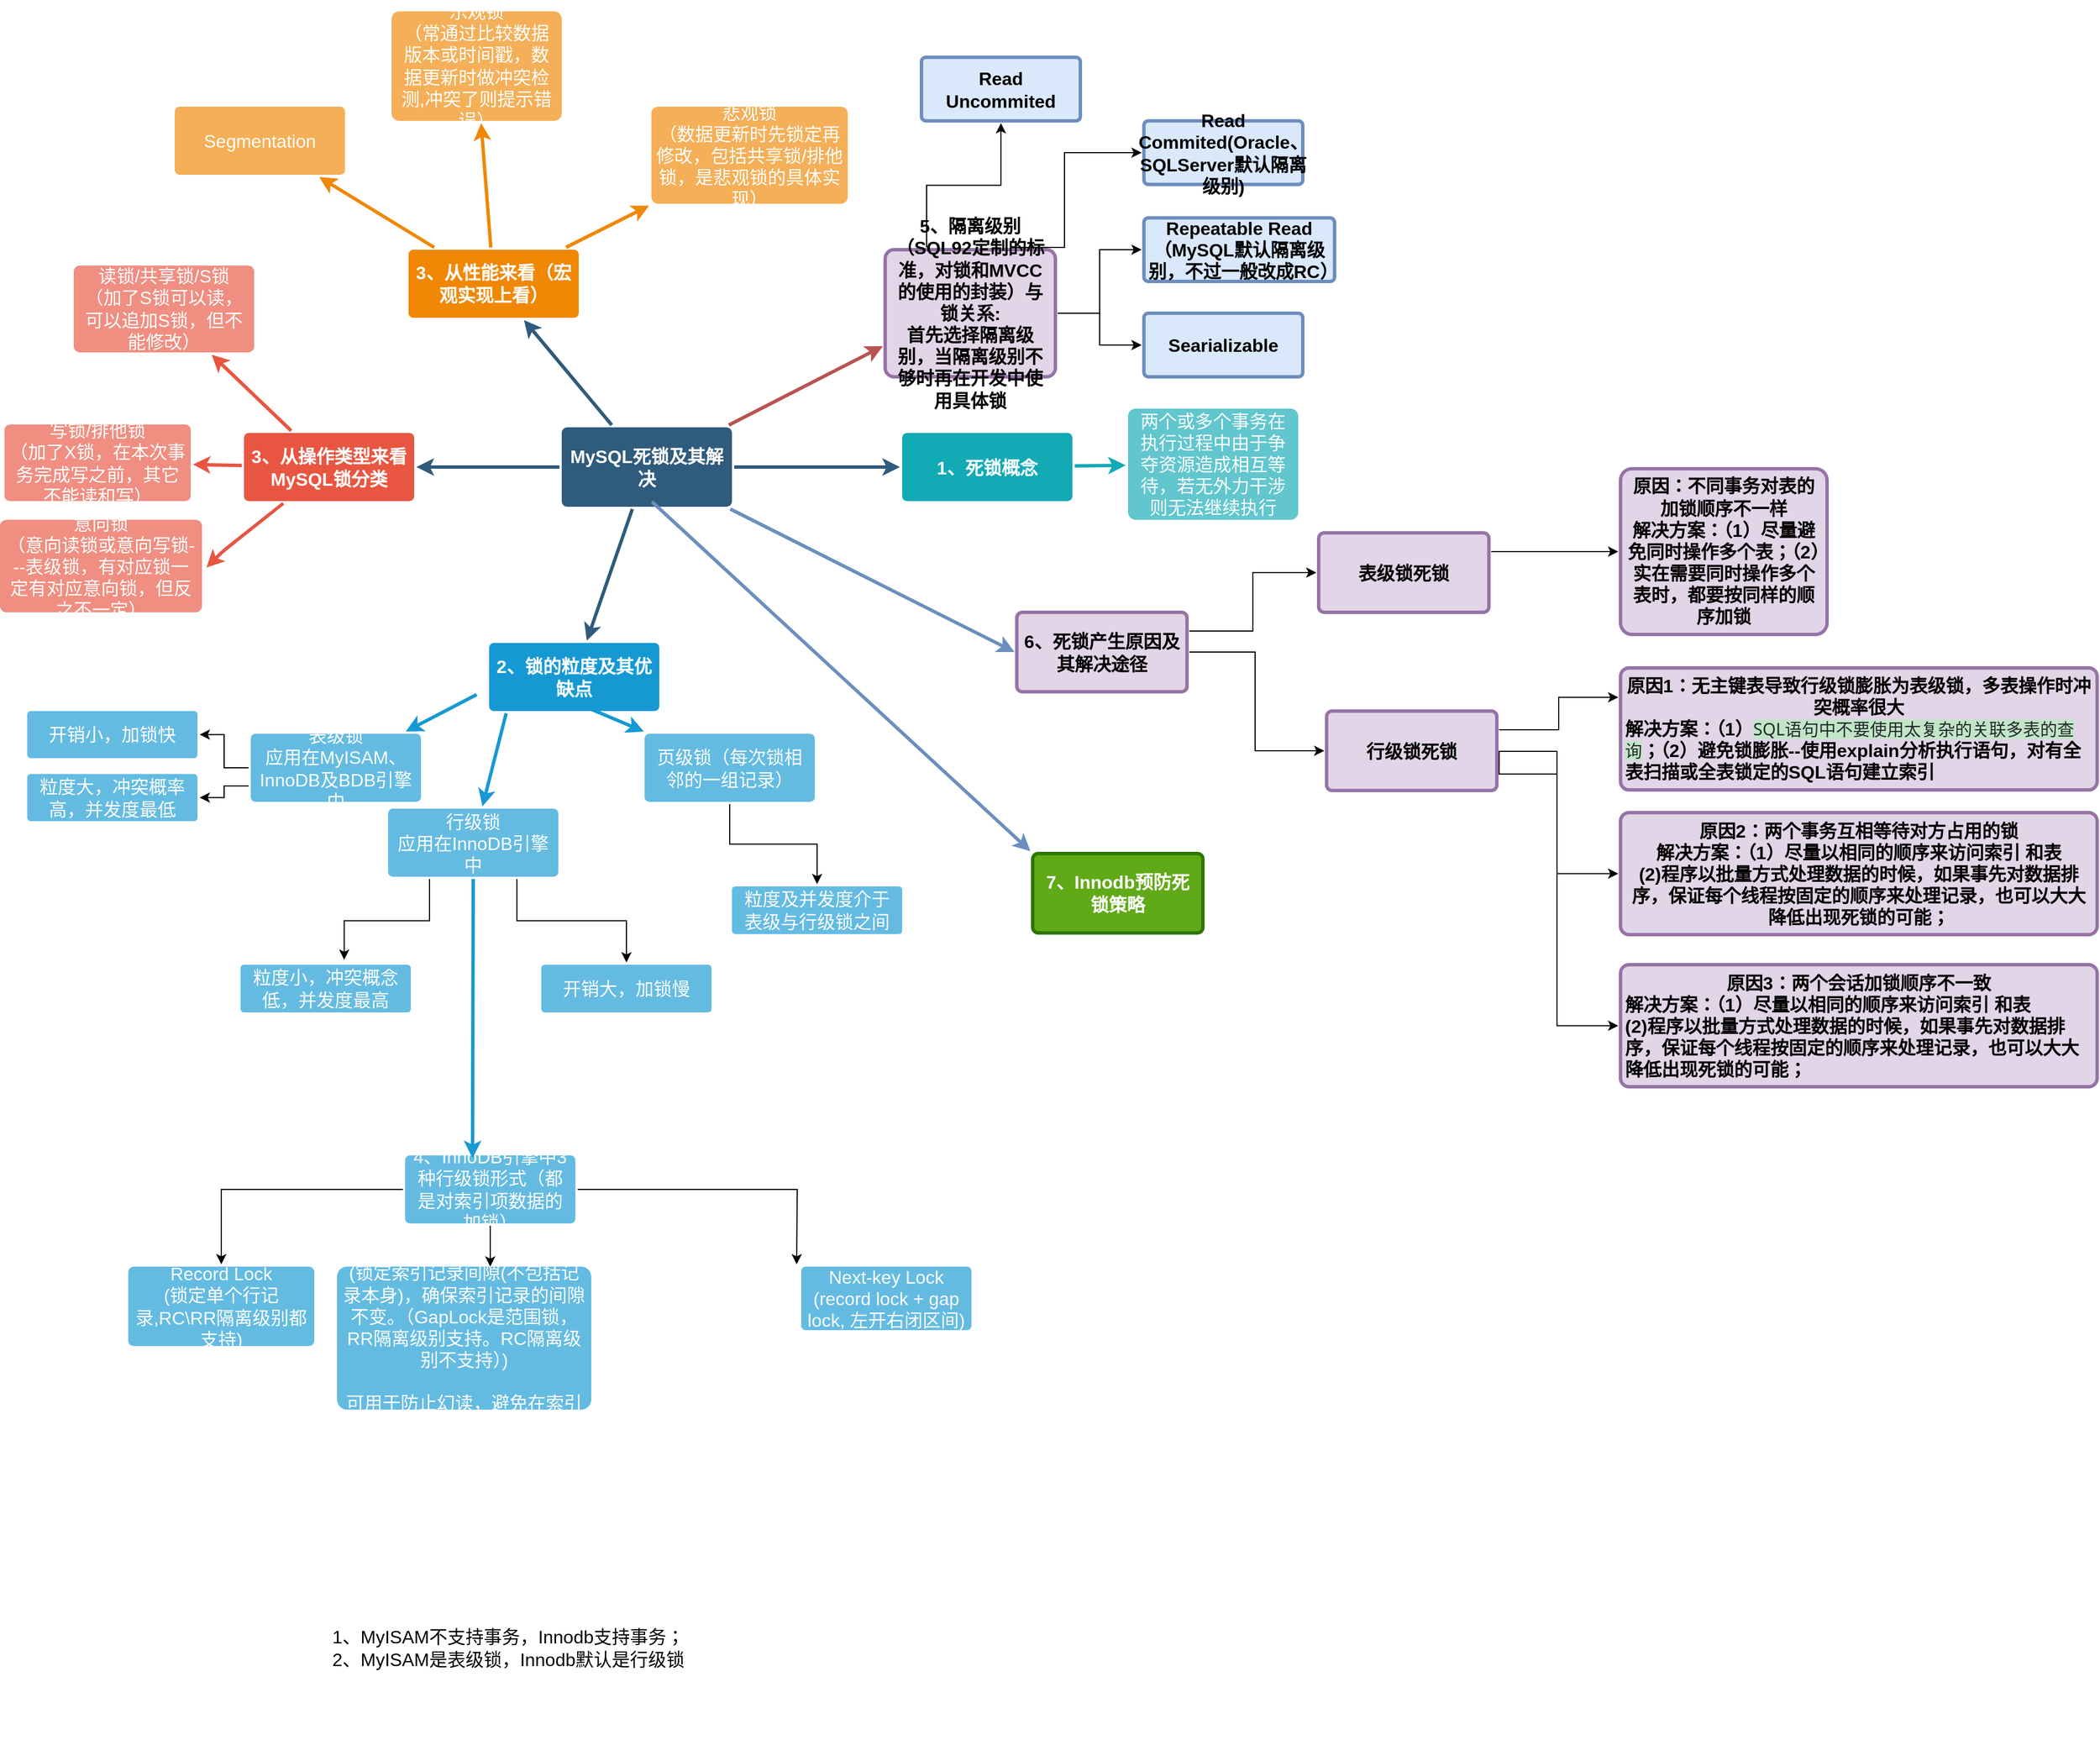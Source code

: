 <mxfile version="24.4.13" type="github">
  <diagram id="6a731a19-8d31-9384-78a2-239565b7b9f0" name="Page-1">
    <mxGraphModel dx="1510" dy="1022" grid="1" gridSize="14" guides="1" tooltips="1" connect="1" arrows="1" fold="1" page="1" pageScale="1" pageWidth="1169" pageHeight="827" background="none" math="0" shadow="0">
      <root>
        <mxCell id="0" />
        <mxCell id="1" parent="0" />
        <mxCell id="1745" value="" style="edgeStyle=none;rounded=0;jumpStyle=none;html=1;shadow=0;labelBackgroundColor=none;startArrow=none;startFill=0;endArrow=classic;endFill=1;jettySize=auto;orthogonalLoop=1;strokeColor=#2F5B7C;strokeWidth=3;fontFamily=Helvetica;fontSize=16;fontColor=#23445D;spacing=5;" parent="1" source="1749" target="1764" edge="1">
          <mxGeometry relative="1" as="geometry" />
        </mxCell>
        <mxCell id="1746" value="" style="edgeStyle=none;rounded=0;jumpStyle=none;html=1;shadow=0;labelBackgroundColor=none;startArrow=none;startFill=0;endArrow=classic;endFill=1;jettySize=auto;orthogonalLoop=1;strokeColor=#2F5B7C;strokeWidth=3;fontFamily=Helvetica;fontSize=16;fontColor=#23445D;spacing=5;" parent="1" source="1749" target="1771" edge="1">
          <mxGeometry relative="1" as="geometry" />
        </mxCell>
        <mxCell id="1747" value="" style="edgeStyle=none;rounded=0;jumpStyle=none;html=1;shadow=0;labelBackgroundColor=none;startArrow=none;startFill=0;endArrow=classic;endFill=1;jettySize=auto;orthogonalLoop=1;strokeColor=#2F5B7C;strokeWidth=3;fontFamily=Helvetica;fontSize=16;fontColor=#23445D;spacing=5;" parent="1" source="1749" target="1760" edge="1">
          <mxGeometry relative="1" as="geometry" />
        </mxCell>
        <mxCell id="1748" value="" style="edgeStyle=none;rounded=0;jumpStyle=none;html=1;shadow=0;labelBackgroundColor=none;startArrow=none;startFill=0;endArrow=classic;endFill=1;jettySize=auto;orthogonalLoop=1;strokeColor=#2F5B7C;strokeWidth=3;fontFamily=Helvetica;fontSize=16;fontColor=#23445D;spacing=5;" parent="1" source="1749" target="1753" edge="1">
          <mxGeometry relative="1" as="geometry" />
        </mxCell>
        <mxCell id="1749" value="MySQL死锁及其解决" style="rounded=1;whiteSpace=wrap;html=1;shadow=0;labelBackgroundColor=none;strokeColor=none;strokeWidth=3;fillColor=#2F5B7C;fontFamily=Helvetica;fontSize=16;fontColor=#FFFFFF;align=center;fontStyle=1;spacing=5;arcSize=7;perimeterSpacing=2;" parent="1" vertex="1">
          <mxGeometry x="495" y="380.5" width="150" height="70" as="geometry" />
        </mxCell>
        <mxCell id="1750" value="" style="edgeStyle=none;rounded=1;jumpStyle=none;html=1;shadow=0;labelBackgroundColor=none;startArrow=none;startFill=0;jettySize=auto;orthogonalLoop=1;strokeColor=#E85642;strokeWidth=3;fontFamily=Helvetica;fontSize=16;fontColor=#FFFFFF;spacing=5;fontStyle=1;fillColor=#b0e3e6;" parent="1" source="1753" target="1756" edge="1">
          <mxGeometry relative="1" as="geometry" />
        </mxCell>
        <mxCell id="1751" value="" style="edgeStyle=none;rounded=1;jumpStyle=none;html=1;shadow=0;labelBackgroundColor=none;startArrow=none;startFill=0;jettySize=auto;orthogonalLoop=1;strokeColor=#E85642;strokeWidth=3;fontFamily=Helvetica;fontSize=16;fontColor=#FFFFFF;spacing=5;fontStyle=1;fillColor=#b0e3e6;" parent="1" source="1753" target="1755" edge="1">
          <mxGeometry relative="1" as="geometry" />
        </mxCell>
        <mxCell id="1753" value="3、从操作类型来看MySQL锁分类" style="rounded=1;whiteSpace=wrap;html=1;shadow=0;labelBackgroundColor=none;strokeColor=none;strokeWidth=3;fillColor=#e85642;fontFamily=Helvetica;fontSize=16;fontColor=#FFFFFF;align=center;spacing=5;fontStyle=1;arcSize=7;perimeterSpacing=2;" parent="1" vertex="1">
          <mxGeometry x="215" y="385.5" width="150" height="60" as="geometry" />
        </mxCell>
        <mxCell id="1755" value="写锁/排他锁&lt;div style=&quot;font-size: 16px;&quot;&gt;（加了X锁，在本次事务完成写之前，其它不能读和写）&lt;/div&gt;" style="rounded=1;whiteSpace=wrap;html=1;shadow=0;labelBackgroundColor=none;strokeColor=none;strokeWidth=3;fillColor=#f08e81;fontFamily=Helvetica;fontSize=16;fontColor=#FFFFFF;align=center;spacing=5;fontStyle=0;arcSize=7;perimeterSpacing=2;" parent="1" vertex="1">
          <mxGeometry x="4" y="378" width="164" height="67.5" as="geometry" />
        </mxCell>
        <mxCell id="1756" value="读锁/共享锁/S锁&lt;div style=&quot;font-size: 16px;&quot;&gt;（加了S锁可以读，可以追加S锁，但不能修改）&lt;/div&gt;" style="rounded=1;whiteSpace=wrap;html=1;shadow=0;labelBackgroundColor=none;strokeColor=none;strokeWidth=3;fillColor=#f08e81;fontFamily=Helvetica;fontSize=16;fontColor=#FFFFFF;align=center;spacing=5;fontStyle=0;arcSize=7;perimeterSpacing=2;" parent="1" vertex="1">
          <mxGeometry x="65" y="238" width="159" height="76.5" as="geometry" />
        </mxCell>
        <mxCell id="1757" value="" style="edgeStyle=none;rounded=0;jumpStyle=none;html=1;shadow=0;labelBackgroundColor=none;startArrow=none;startFill=0;endArrow=classic;endFill=1;jettySize=auto;orthogonalLoop=1;strokeColor=#1699D3;strokeWidth=3;fontFamily=Helvetica;fontSize=16;fontColor=#FFFFFF;spacing=5;" parent="1" target="1763" edge="1">
          <mxGeometry relative="1" as="geometry">
            <mxPoint x="420" y="616" as="sourcePoint" />
          </mxGeometry>
        </mxCell>
        <mxCell id="1758" value="" style="edgeStyle=none;rounded=0;jumpStyle=none;html=1;shadow=0;labelBackgroundColor=none;startArrow=none;startFill=0;endArrow=classic;endFill=1;jettySize=auto;orthogonalLoop=1;strokeColor=#1699D3;strokeWidth=3;fontFamily=Helvetica;fontSize=16;fontColor=#FFFFFF;spacing=5;" parent="1" target="1762" edge="1">
          <mxGeometry relative="1" as="geometry">
            <mxPoint x="446.027" y="632.5" as="sourcePoint" />
          </mxGeometry>
        </mxCell>
        <mxCell id="1759" value="" style="edgeStyle=none;rounded=0;jumpStyle=none;html=1;shadow=0;labelBackgroundColor=none;startArrow=none;startFill=0;endArrow=classic;endFill=1;jettySize=auto;orthogonalLoop=1;strokeColor=#1699D3;strokeWidth=3;fontFamily=Helvetica;fontSize=16;fontColor=#FFFFFF;spacing=5;" parent="1" target="1761" edge="1">
          <mxGeometry relative="1" as="geometry">
            <mxPoint x="509" y="623.833" as="sourcePoint" />
          </mxGeometry>
        </mxCell>
        <mxCell id="1760" value="2、锁的粒度及其优缺点" style="rounded=1;whiteSpace=wrap;html=1;shadow=0;labelBackgroundColor=none;strokeColor=none;strokeWidth=3;fillColor=#1699d3;fontFamily=Helvetica;fontSize=16;fontColor=#FFFFFF;align=center;spacing=5;fontStyle=1;arcSize=7;perimeterSpacing=2;" parent="1" vertex="1">
          <mxGeometry x="431" y="570.5" width="150" height="60" as="geometry" />
        </mxCell>
        <mxCell id="1ObwX4HFOrdPuMfML4rI-1835" style="edgeStyle=orthogonalEdgeStyle;rounded=0;orthogonalLoop=1;jettySize=auto;html=1;exitX=0.5;exitY=1;exitDx=0;exitDy=0;" edge="1" parent="1" source="1761" target="1ObwX4HFOrdPuMfML4rI-1789">
          <mxGeometry relative="1" as="geometry" />
        </mxCell>
        <mxCell id="1761" value="页级锁（每次锁相邻的一组记录）" style="rounded=1;whiteSpace=wrap;html=1;shadow=0;labelBackgroundColor=none;strokeColor=none;strokeWidth=3;fillColor=#64bbe2;fontFamily=Helvetica;fontSize=16;fontColor=#FFFFFF;align=center;spacing=5;arcSize=7;perimeterSpacing=2;" parent="1" vertex="1">
          <mxGeometry x="568" y="650.5" width="150" height="60" as="geometry" />
        </mxCell>
        <mxCell id="1ObwX4HFOrdPuMfML4rI-1782" style="edgeStyle=orthogonalEdgeStyle;rounded=0;orthogonalLoop=1;jettySize=auto;html=1;exitX=0.75;exitY=1;exitDx=0;exitDy=0;entryX=0.5;entryY=0;entryDx=0;entryDy=0;fontSize=16;" edge="1" parent="1" source="1762" target="1ObwX4HFOrdPuMfML4rI-1781">
          <mxGeometry relative="1" as="geometry" />
        </mxCell>
        <mxCell id="1762" value="行级锁&lt;div style=&quot;font-size: 16px;&quot;&gt;应用在InnoDB引擎中&lt;/div&gt;" style="rounded=1;whiteSpace=wrap;html=1;shadow=0;labelBackgroundColor=none;strokeColor=none;strokeWidth=3;fillColor=#64bbe2;fontFamily=Helvetica;fontSize=16;fontColor=#FFFFFF;align=center;spacing=5;arcSize=7;perimeterSpacing=2;" parent="1" vertex="1">
          <mxGeometry x="342" y="716.5" width="150" height="60" as="geometry" />
        </mxCell>
        <mxCell id="1ObwX4HFOrdPuMfML4rI-1780" style="edgeStyle=orthogonalEdgeStyle;rounded=0;orthogonalLoop=1;jettySize=auto;html=1;exitX=0;exitY=0.5;exitDx=0;exitDy=0;fontSize=16;" edge="1" parent="1" source="1763" target="1ObwX4HFOrdPuMfML4rI-1779">
          <mxGeometry relative="1" as="geometry" />
        </mxCell>
        <mxCell id="1ObwX4HFOrdPuMfML4rI-1786" style="edgeStyle=orthogonalEdgeStyle;rounded=0;orthogonalLoop=1;jettySize=auto;html=1;exitX=0;exitY=0.75;exitDx=0;exitDy=0;entryX=1;entryY=0.5;entryDx=0;entryDy=0;fontSize=16;" edge="1" parent="1" source="1763" target="1ObwX4HFOrdPuMfML4rI-1784">
          <mxGeometry relative="1" as="geometry" />
        </mxCell>
        <mxCell id="1763" value="表级锁&lt;div style=&quot;font-size: 16px;&quot;&gt;应用在MyISAM、InnoDB及BDB引擎中&lt;/div&gt;" style="rounded=1;whiteSpace=wrap;html=1;shadow=0;labelBackgroundColor=none;strokeColor=none;strokeWidth=3;fillColor=#64bbe2;fontFamily=Helvetica;fontSize=16;fontColor=#FFFFFF;align=center;spacing=5;arcSize=7;perimeterSpacing=2;" parent="1" vertex="1">
          <mxGeometry x="221" y="650.5" width="150" height="60" as="geometry" />
        </mxCell>
        <mxCell id="1764" value="3、从性能来看（宏观实现上看）" style="rounded=1;whiteSpace=wrap;html=1;shadow=0;labelBackgroundColor=none;strokeColor=none;strokeWidth=3;fillColor=#F08705;fontFamily=Helvetica;fontSize=16;fontColor=#FFFFFF;align=center;spacing=5;fontStyle=1;arcSize=7;perimeterSpacing=2;" parent="1" vertex="1">
          <mxGeometry x="360" y="224" width="150" height="60" as="geometry" />
        </mxCell>
        <mxCell id="1765" value="悲观锁&lt;div style=&quot;font-size: 16px;&quot;&gt;（数据更新时先锁定再修改，包括共享锁/排他锁，是悲观锁的具体实现）&lt;/div&gt;" style="rounded=1;whiteSpace=wrap;html=1;shadow=0;labelBackgroundColor=none;strokeColor=none;strokeWidth=3;fillColor=#f5af58;fontFamily=Helvetica;fontSize=16;fontColor=#FFFFFF;align=center;spacing=5;arcSize=7;perimeterSpacing=2;" parent="1" vertex="1">
          <mxGeometry x="574" y="98" width="173" height="85.5" as="geometry" />
        </mxCell>
        <mxCell id="1766" value="" style="edgeStyle=none;rounded=0;jumpStyle=none;html=1;shadow=0;labelBackgroundColor=none;startArrow=none;startFill=0;endArrow=classic;endFill=1;jettySize=auto;orthogonalLoop=1;strokeColor=#F08705;strokeWidth=3;fontFamily=Helvetica;fontSize=16;fontColor=#FFFFFF;spacing=5;" parent="1" source="1764" target="1765" edge="1">
          <mxGeometry relative="1" as="geometry" />
        </mxCell>
        <mxCell id="1767" value="乐观锁&lt;div style=&quot;font-size: 16px;&quot;&gt;（常通过比较数据版本或时间戳，数据更新时做冲突检测,冲突了则提示错误）&lt;/div&gt;" style="rounded=1;whiteSpace=wrap;html=1;shadow=0;labelBackgroundColor=none;strokeColor=none;strokeWidth=3;fillColor=#f5af58;fontFamily=Helvetica;fontSize=16;fontColor=#FFFFFF;align=center;spacing=5;arcSize=7;perimeterSpacing=2;" parent="1" vertex="1">
          <mxGeometry x="345" y="14" width="150" height="96.5" as="geometry" />
        </mxCell>
        <mxCell id="1768" value="" style="edgeStyle=none;rounded=0;jumpStyle=none;html=1;shadow=0;labelBackgroundColor=none;startArrow=none;startFill=0;endArrow=classic;endFill=1;jettySize=auto;orthogonalLoop=1;strokeColor=#F08705;strokeWidth=3;fontFamily=Helvetica;fontSize=16;fontColor=#FFFFFF;spacing=5;" parent="1" source="1764" target="1767" edge="1">
          <mxGeometry relative="1" as="geometry" />
        </mxCell>
        <mxCell id="1769" value="Segmentation" style="rounded=1;whiteSpace=wrap;html=1;shadow=0;labelBackgroundColor=none;strokeColor=none;strokeWidth=3;fillColor=#f5af58;fontFamily=Helvetica;fontSize=16;fontColor=#FFFFFF;align=center;spacing=5;arcSize=7;perimeterSpacing=2;" parent="1" vertex="1">
          <mxGeometry x="154" y="98" width="150" height="60" as="geometry" />
        </mxCell>
        <mxCell id="1770" value="" style="edgeStyle=none;rounded=0;jumpStyle=none;html=1;shadow=0;labelBackgroundColor=none;startArrow=none;startFill=0;endArrow=classic;endFill=1;jettySize=auto;orthogonalLoop=1;strokeColor=#F08705;strokeWidth=3;fontFamily=Helvetica;fontSize=16;fontColor=#FFFFFF;spacing=5;" parent="1" source="1764" target="1769" edge="1">
          <mxGeometry relative="1" as="geometry" />
        </mxCell>
        <mxCell id="1771" value="1、死锁概念" style="rounded=1;whiteSpace=wrap;html=1;shadow=0;labelBackgroundColor=none;strokeColor=none;strokeWidth=3;fillColor=#12aab5;fontFamily=Helvetica;fontSize=16;fontColor=#FFFFFF;align=center;spacing=5;fontStyle=1;arcSize=7;perimeterSpacing=2;" parent="1" vertex="1">
          <mxGeometry x="795" y="385.5" width="150" height="60" as="geometry" />
        </mxCell>
        <mxCell id="1778" value="两个或多个事务在执行过程中由于争夺资源造成相互等待，若无外力干涉则无法继续执行" style="rounded=1;whiteSpace=wrap;html=1;shadow=0;labelBackgroundColor=none;strokeColor=none;strokeWidth=3;fillColor=#61c6ce;fontFamily=Helvetica;fontSize=16;fontColor=#FFFFFF;align=center;spacing=5;fontStyle=0;arcSize=7;perimeterSpacing=2;" parent="1" vertex="1">
          <mxGeometry x="994" y="364" width="150" height="98" as="geometry" />
        </mxCell>
        <mxCell id="1779" value="" style="edgeStyle=none;rounded=1;jumpStyle=none;html=1;shadow=0;labelBackgroundColor=none;startArrow=none;startFill=0;jettySize=auto;orthogonalLoop=1;strokeColor=#12AAB5;strokeWidth=3;fontFamily=Helvetica;fontSize=16;fontColor=#FFFFFF;spacing=5;fontStyle=1;fillColor=#b0e3e6;" parent="1" source="1771" target="1778" edge="1">
          <mxGeometry relative="1" as="geometry" />
        </mxCell>
        <mxCell id="1ObwX4HFOrdPuMfML4rI-1779" value="开销小，加锁快" style="rounded=1;whiteSpace=wrap;html=1;shadow=0;labelBackgroundColor=none;strokeColor=none;strokeWidth=3;fillColor=#64bbe2;fontFamily=Helvetica;fontSize=16;fontColor=#FFFFFF;align=center;spacing=5;arcSize=7;perimeterSpacing=2;" vertex="1" parent="1">
          <mxGeometry x="24" y="630.5" width="150" height="41.5" as="geometry" />
        </mxCell>
        <mxCell id="1ObwX4HFOrdPuMfML4rI-1781" value="开销大，加锁慢" style="rounded=1;whiteSpace=wrap;html=1;shadow=0;labelBackgroundColor=none;strokeColor=none;strokeWidth=3;fillColor=#64bbe2;fontFamily=Helvetica;fontSize=16;fontColor=#FFFFFF;align=center;spacing=5;arcSize=7;perimeterSpacing=2;" vertex="1" parent="1">
          <mxGeometry x="477" y="854" width="150" height="42" as="geometry" />
        </mxCell>
        <mxCell id="1ObwX4HFOrdPuMfML4rI-1784" value="粒度大，冲突概率高，并发度最低" style="rounded=1;whiteSpace=wrap;html=1;shadow=0;labelBackgroundColor=none;strokeColor=none;strokeWidth=3;fillColor=#64bbe2;fontFamily=Helvetica;fontSize=16;fontColor=#FFFFFF;align=center;spacing=5;arcSize=7;perimeterSpacing=2;" vertex="1" parent="1">
          <mxGeometry x="24" y="686" width="150" height="41.5" as="geometry" />
        </mxCell>
        <mxCell id="1ObwX4HFOrdPuMfML4rI-1787" value="粒度小，冲突概念低，并发度最高" style="rounded=1;whiteSpace=wrap;html=1;shadow=0;labelBackgroundColor=none;strokeColor=none;strokeWidth=3;fillColor=#64bbe2;fontFamily=Helvetica;fontSize=16;fontColor=#FFFFFF;align=center;spacing=5;arcSize=7;perimeterSpacing=2;" vertex="1" parent="1">
          <mxGeometry x="212" y="854" width="150" height="42" as="geometry" />
        </mxCell>
        <mxCell id="1ObwX4HFOrdPuMfML4rI-1788" style="edgeStyle=orthogonalEdgeStyle;rounded=0;orthogonalLoop=1;jettySize=auto;html=1;exitX=0.25;exitY=1;exitDx=0;exitDy=0;entryX=0.606;entryY=-0.052;entryDx=0;entryDy=0;entryPerimeter=0;fontSize=16;" edge="1" parent="1" source="1762" target="1ObwX4HFOrdPuMfML4rI-1787">
          <mxGeometry relative="1" as="geometry" />
        </mxCell>
        <mxCell id="1ObwX4HFOrdPuMfML4rI-1789" value="粒度及并发度介于表级与行级锁之间" style="rounded=1;whiteSpace=wrap;html=1;shadow=0;labelBackgroundColor=none;strokeColor=none;strokeWidth=3;fillColor=#64bbe2;fontFamily=Helvetica;fontSize=16;fontColor=#FFFFFF;align=center;spacing=5;arcSize=7;perimeterSpacing=2;" vertex="1" parent="1">
          <mxGeometry x="645" y="785" width="150" height="42" as="geometry" />
        </mxCell>
        <mxCell id="1ObwX4HFOrdPuMfML4rI-1791" value="&lt;div style=&quot;font-size: 16px;&quot;&gt;意向锁&lt;/div&gt;&lt;div style=&quot;font-size: 16px;&quot;&gt;（意向读锁或意向写锁---表级锁，有对应锁一定有对应意向锁，但反之不一定）&lt;/div&gt;" style="rounded=1;whiteSpace=wrap;html=1;shadow=0;labelBackgroundColor=none;strokeColor=none;strokeWidth=3;fillColor=#f08e81;fontFamily=Helvetica;fontSize=16;fontColor=#FFFFFF;align=center;spacing=5;fontStyle=0;arcSize=7;perimeterSpacing=2;" vertex="1" parent="1">
          <mxGeometry y="462" width="178" height="81.5" as="geometry" />
        </mxCell>
        <mxCell id="1ObwX4HFOrdPuMfML4rI-1793" value="" style="edgeStyle=none;rounded=1;jumpStyle=none;html=1;shadow=0;labelBackgroundColor=none;startArrow=none;startFill=0;jettySize=auto;orthogonalLoop=1;strokeColor=#E85642;strokeWidth=3;fontFamily=Helvetica;fontSize=16;fontColor=#FFFFFF;spacing=5;fontStyle=1;fillColor=#b0e3e6;" edge="1" parent="1" source="1753">
          <mxGeometry relative="1" as="geometry">
            <mxPoint x="213" y="414" as="sourcePoint" />
            <mxPoint x="182" y="504" as="targetPoint" />
            <Array as="points">
              <mxPoint x="196" y="490" />
            </Array>
          </mxGeometry>
        </mxCell>
        <mxCell id="1ObwX4HFOrdPuMfML4rI-1802" style="edgeStyle=orthogonalEdgeStyle;rounded=0;orthogonalLoop=1;jettySize=auto;html=1;exitX=1;exitY=0.5;exitDx=0;exitDy=0;entryX=0.5;entryY=0;entryDx=0;entryDy=0;fontSize=16;" edge="1" parent="1" source="1ObwX4HFOrdPuMfML4rI-1794">
          <mxGeometry relative="1" as="geometry">
            <mxPoint x="702" y="1118" as="targetPoint" />
          </mxGeometry>
        </mxCell>
        <mxCell id="1ObwX4HFOrdPuMfML4rI-1806" style="edgeStyle=orthogonalEdgeStyle;rounded=0;orthogonalLoop=1;jettySize=auto;html=1;exitX=0;exitY=0.5;exitDx=0;exitDy=0;entryX=0.5;entryY=0;entryDx=0;entryDy=0;fontSize=16;" edge="1" parent="1" source="1ObwX4HFOrdPuMfML4rI-1794" target="1ObwX4HFOrdPuMfML4rI-1797">
          <mxGeometry relative="1" as="geometry" />
        </mxCell>
        <mxCell id="1ObwX4HFOrdPuMfML4rI-1794" value="&lt;div style=&quot;font-size: 16px;&quot;&gt;4、InnoDB引擎中3种行级锁形式（都是对索引项数据的加锁）&lt;/div&gt;" style="rounded=1;whiteSpace=wrap;html=1;shadow=0;labelBackgroundColor=none;strokeColor=none;strokeWidth=3;fillColor=#64bbe2;fontFamily=Helvetica;fontSize=16;fontColor=#FFFFFF;align=center;spacing=5;arcSize=7;perimeterSpacing=2;" vertex="1" parent="1">
          <mxGeometry x="357" y="1022" width="150" height="60" as="geometry" />
        </mxCell>
        <mxCell id="1ObwX4HFOrdPuMfML4rI-1796" value="" style="edgeStyle=none;rounded=0;jumpStyle=none;html=1;shadow=0;labelBackgroundColor=none;startArrow=none;startFill=0;endArrow=classic;endFill=1;jettySize=auto;orthogonalLoop=1;strokeColor=#1699D3;strokeWidth=3;fontFamily=Helvetica;fontSize=16;fontColor=#FFFFFF;spacing=5;exitX=0.5;exitY=1;exitDx=0;exitDy=0;" edge="1" parent="1" source="1762">
          <mxGeometry relative="1" as="geometry">
            <mxPoint x="416.41" y="942.5" as="sourcePoint" />
            <mxPoint x="416.41" y="1024.5" as="targetPoint" />
          </mxGeometry>
        </mxCell>
        <mxCell id="1ObwX4HFOrdPuMfML4rI-1797" value="Record Lock&lt;div style=&quot;font-size: 16px;&quot;&gt;(锁定单个行记录,RC\RR隔离级别都支持)&lt;/div&gt;" style="rounded=1;whiteSpace=wrap;html=1;shadow=0;labelBackgroundColor=none;strokeColor=none;strokeWidth=3;fillColor=#64bbe2;fontFamily=Helvetica;fontSize=16;fontColor=#FFFFFF;align=center;spacing=5;arcSize=7;perimeterSpacing=2;" vertex="1" parent="1">
          <mxGeometry x="113" y="1120" width="164" height="70" as="geometry" />
        </mxCell>
        <mxCell id="1ObwX4HFOrdPuMfML4rI-1799" value="Gap Lock&lt;div style=&quot;font-size: 16px;&quot;&gt;(锁定索引记录间隙(不包括记录本身)，确保索引记录的间隙不变。（GapLock是范围锁，RR隔离级别支持。RC隔离级别不支持）&lt;span style=&quot;background-color: initial; font-size: 16px;&quot;&gt;)&lt;/span&gt;&lt;/div&gt;&lt;div style=&quot;font-size: 16px;&quot;&gt;&lt;span style=&quot;background-color: initial; font-size: 16px;&quot;&gt;&lt;br style=&quot;font-size: 16px;&quot;&gt;&lt;/span&gt;&lt;/div&gt;&lt;div style=&quot;font-size: 16px;&quot;&gt;可用于防止幻读，避免在索引中间插入数据&lt;/div&gt;" style="rounded=1;whiteSpace=wrap;html=1;shadow=0;labelBackgroundColor=none;strokeColor=none;strokeWidth=3;fillColor=#64bbe2;fontFamily=Helvetica;fontSize=16;fontColor=#FFFFFF;align=center;spacing=5;arcSize=7;perimeterSpacing=2;" vertex="1" parent="1">
          <mxGeometry x="297" y="1120" width="224" height="126" as="geometry" />
        </mxCell>
        <mxCell id="1ObwX4HFOrdPuMfML4rI-1800" value="Next-key Lock&lt;div style=&quot;font-size: 16px;&quot;&gt;(record lock + gap lock, 左开右闭区间)&lt;/div&gt;" style="rounded=1;whiteSpace=wrap;html=1;shadow=0;labelBackgroundColor=none;strokeColor=none;strokeWidth=3;fillColor=#64bbe2;fontFamily=Helvetica;fontSize=16;fontColor=#FFFFFF;align=center;spacing=5;arcSize=7;perimeterSpacing=2;" vertex="1" parent="1">
          <mxGeometry x="706" y="1120" width="150" height="56" as="geometry" />
        </mxCell>
        <mxCell id="1ObwX4HFOrdPuMfML4rI-1805" style="edgeStyle=orthogonalEdgeStyle;rounded=0;orthogonalLoop=1;jettySize=auto;html=1;exitX=0.5;exitY=1;exitDx=0;exitDy=0;fontSize=16;" edge="1" parent="1" source="1ObwX4HFOrdPuMfML4rI-1794">
          <mxGeometry relative="1" as="geometry">
            <mxPoint x="432" y="1120" as="targetPoint" />
          </mxGeometry>
        </mxCell>
        <mxCell id="1ObwX4HFOrdPuMfML4rI-1814" style="edgeStyle=orthogonalEdgeStyle;rounded=0;orthogonalLoop=1;jettySize=auto;html=1;exitX=0.25;exitY=0;exitDx=0;exitDy=0;fontSize=16;" edge="1" parent="1" source="1ObwX4HFOrdPuMfML4rI-1807" target="1ObwX4HFOrdPuMfML4rI-1810">
          <mxGeometry relative="1" as="geometry" />
        </mxCell>
        <mxCell id="1ObwX4HFOrdPuMfML4rI-1816" style="edgeStyle=orthogonalEdgeStyle;rounded=0;orthogonalLoop=1;jettySize=auto;html=1;exitX=0.75;exitY=0;exitDx=0;exitDy=0;entryX=0;entryY=0.5;entryDx=0;entryDy=0;fontSize=16;" edge="1" parent="1" source="1ObwX4HFOrdPuMfML4rI-1807" target="1ObwX4HFOrdPuMfML4rI-1811">
          <mxGeometry relative="1" as="geometry">
            <Array as="points">
              <mxPoint x="938" y="222" />
              <mxPoint x="938" y="139" />
            </Array>
          </mxGeometry>
        </mxCell>
        <mxCell id="1ObwX4HFOrdPuMfML4rI-1817" style="edgeStyle=orthogonalEdgeStyle;rounded=0;orthogonalLoop=1;jettySize=auto;html=1;exitX=1;exitY=0.5;exitDx=0;exitDy=0;entryX=0;entryY=0.5;entryDx=0;entryDy=0;fontSize=16;" edge="1" parent="1" source="1ObwX4HFOrdPuMfML4rI-1807" target="1ObwX4HFOrdPuMfML4rI-1812">
          <mxGeometry relative="1" as="geometry" />
        </mxCell>
        <mxCell id="1ObwX4HFOrdPuMfML4rI-1818" style="edgeStyle=orthogonalEdgeStyle;rounded=0;orthogonalLoop=1;jettySize=auto;html=1;exitX=1;exitY=0.5;exitDx=0;exitDy=0;entryX=0;entryY=0.5;entryDx=0;entryDy=0;fontSize=16;" edge="1" parent="1" source="1ObwX4HFOrdPuMfML4rI-1807" target="1ObwX4HFOrdPuMfML4rI-1813">
          <mxGeometry relative="1" as="geometry" />
        </mxCell>
        <mxCell id="1ObwX4HFOrdPuMfML4rI-1807" value="5、隔离级别（SQL92定制的标准，对锁和MVCC的使用的封装）与锁关系:&lt;div style=&quot;font-size: 16px;&quot;&gt;首先选择隔离级别，当隔离级别不够时再在开发中使用具体锁&lt;/div&gt;" style="rounded=1;whiteSpace=wrap;html=1;shadow=0;labelBackgroundColor=none;strokeColor=#9673a6;strokeWidth=3;fillColor=#e1d5e7;fontFamily=Helvetica;fontSize=16;align=center;fontStyle=1;spacing=5;arcSize=7;perimeterSpacing=2;" vertex="1" parent="1">
          <mxGeometry x="780" y="224" width="150" height="112" as="geometry" />
        </mxCell>
        <mxCell id="1ObwX4HFOrdPuMfML4rI-1808" value="" style="edgeStyle=none;rounded=0;jumpStyle=none;html=1;shadow=0;labelBackgroundColor=none;startArrow=none;startFill=0;endArrow=classic;endFill=1;jettySize=auto;orthogonalLoop=1;strokeColor=#b85450;strokeWidth=3;fontFamily=Helvetica;fontSize=16;fontColor=#23445D;spacing=5;entryX=0;entryY=0.75;entryDx=0;entryDy=0;fillColor=#f8cecc;" edge="1" parent="1" source="1749" target="1ObwX4HFOrdPuMfML4rI-1807">
          <mxGeometry relative="1" as="geometry">
            <mxPoint x="539" y="379" as="sourcePoint" />
            <mxPoint x="462" y="286" as="targetPoint" />
            <Array as="points" />
          </mxGeometry>
        </mxCell>
        <mxCell id="1ObwX4HFOrdPuMfML4rI-1810" value="Read Uncommited" style="rounded=1;whiteSpace=wrap;html=1;shadow=0;labelBackgroundColor=none;strokeColor=#6c8ebf;strokeWidth=3;fillColor=#dae8fc;fontFamily=Helvetica;fontSize=16;align=center;fontStyle=1;spacing=5;arcSize=7;perimeterSpacing=2;" vertex="1" parent="1">
          <mxGeometry x="812" y="54.5" width="140" height="56" as="geometry" />
        </mxCell>
        <mxCell id="1ObwX4HFOrdPuMfML4rI-1811" value="Read Commited(Oracle、SQLServer默认隔离级别)" style="rounded=1;whiteSpace=wrap;html=1;shadow=0;labelBackgroundColor=none;strokeColor=#6c8ebf;strokeWidth=3;fillColor=#dae8fc;fontFamily=Helvetica;fontSize=16;align=center;fontStyle=1;spacing=5;arcSize=7;perimeterSpacing=2;" vertex="1" parent="1">
          <mxGeometry x="1008" y="110.5" width="140" height="56" as="geometry" />
        </mxCell>
        <mxCell id="1ObwX4HFOrdPuMfML4rI-1812" value="Repeatable Read （MySQL默认隔离级别，不过一般改成RC）" style="rounded=1;whiteSpace=wrap;html=1;shadow=0;labelBackgroundColor=none;strokeColor=#6c8ebf;strokeWidth=3;fillColor=#dae8fc;fontFamily=Helvetica;fontSize=16;align=center;fontStyle=1;spacing=5;arcSize=7;perimeterSpacing=2;" vertex="1" parent="1">
          <mxGeometry x="1008" y="196" width="168" height="56" as="geometry" />
        </mxCell>
        <mxCell id="1ObwX4HFOrdPuMfML4rI-1813" value="Searializable" style="rounded=1;whiteSpace=wrap;html=1;shadow=0;labelBackgroundColor=none;strokeColor=#6c8ebf;strokeWidth=3;fillColor=#dae8fc;fontFamily=Helvetica;fontSize=16;align=center;fontStyle=1;spacing=5;arcSize=7;perimeterSpacing=2;" vertex="1" parent="1">
          <mxGeometry x="1008" y="280" width="140" height="56" as="geometry" />
        </mxCell>
        <mxCell id="1ObwX4HFOrdPuMfML4rI-1819" value="1、MyISAM不支持事务，Innodb支持事务；&lt;div style=&quot;font-size: 16px;&quot;&gt;2、MyISAM是表级锁，Innodb默认是行级锁&lt;/div&gt;" style="text;html=1;align=center;verticalAlign=middle;whiteSpace=wrap;rounded=0;fontSize=16;" vertex="1" parent="1">
          <mxGeometry x="280" y="1372" width="336" height="168" as="geometry" />
        </mxCell>
        <mxCell id="1ObwX4HFOrdPuMfML4rI-1823" style="edgeStyle=orthogonalEdgeStyle;rounded=0;orthogonalLoop=1;jettySize=auto;html=1;exitX=1;exitY=0.25;exitDx=0;exitDy=0;entryX=0;entryY=0.5;entryDx=0;entryDy=0;" edge="1" parent="1" source="1ObwX4HFOrdPuMfML4rI-1820" target="1ObwX4HFOrdPuMfML4rI-1822">
          <mxGeometry relative="1" as="geometry" />
        </mxCell>
        <mxCell id="1ObwX4HFOrdPuMfML4rI-1828" style="edgeStyle=orthogonalEdgeStyle;rounded=0;orthogonalLoop=1;jettySize=auto;html=1;exitX=1;exitY=0.5;exitDx=0;exitDy=0;entryX=0;entryY=0.5;entryDx=0;entryDy=0;" edge="1" parent="1" source="1ObwX4HFOrdPuMfML4rI-1820" target="1ObwX4HFOrdPuMfML4rI-1826">
          <mxGeometry relative="1" as="geometry">
            <Array as="points">
              <mxPoint x="1106" y="579" />
              <mxPoint x="1106" y="666" />
            </Array>
          </mxGeometry>
        </mxCell>
        <mxCell id="1ObwX4HFOrdPuMfML4rI-1820" value="6、死锁产生原因及其解决途径" style="rounded=1;whiteSpace=wrap;html=1;shadow=0;labelBackgroundColor=none;strokeColor=#9673a6;strokeWidth=3;fillColor=#e1d5e7;fontFamily=Helvetica;fontSize=16;align=center;fontStyle=1;spacing=5;arcSize=7;perimeterSpacing=2;" vertex="1" parent="1">
          <mxGeometry x="896" y="543.5" width="150" height="70" as="geometry" />
        </mxCell>
        <mxCell id="1ObwX4HFOrdPuMfML4rI-1821" value="" style="edgeStyle=none;rounded=0;jumpStyle=none;html=1;shadow=0;labelBackgroundColor=none;startArrow=none;startFill=0;endArrow=classic;endFill=1;jettySize=auto;orthogonalLoop=1;strokeColor=#6c8ebf;strokeWidth=3;fontFamily=Helvetica;fontSize=16;fontColor=#23445D;spacing=5;entryX=0;entryY=0.5;entryDx=0;entryDy=0;fillColor=#dae8fc;" edge="1" parent="1" source="1749" target="1ObwX4HFOrdPuMfML4rI-1820">
          <mxGeometry relative="1" as="geometry">
            <mxPoint x="642" y="379" as="sourcePoint" />
            <mxPoint x="778" y="309" as="targetPoint" />
            <Array as="points" />
          </mxGeometry>
        </mxCell>
        <mxCell id="1ObwX4HFOrdPuMfML4rI-1825" style="edgeStyle=orthogonalEdgeStyle;rounded=0;orthogonalLoop=1;jettySize=auto;html=1;exitX=1;exitY=0.25;exitDx=0;exitDy=0;" edge="1" parent="1" source="1ObwX4HFOrdPuMfML4rI-1822" target="1ObwX4HFOrdPuMfML4rI-1824">
          <mxGeometry relative="1" as="geometry" />
        </mxCell>
        <mxCell id="1ObwX4HFOrdPuMfML4rI-1822" value="表级锁死锁" style="rounded=1;whiteSpace=wrap;html=1;shadow=0;labelBackgroundColor=none;strokeColor=#9673a6;strokeWidth=3;fillColor=#e1d5e7;fontFamily=Helvetica;fontSize=16;align=center;fontStyle=1;spacing=5;arcSize=7;perimeterSpacing=2;" vertex="1" parent="1">
          <mxGeometry x="1162" y="473.5" width="150" height="70" as="geometry" />
        </mxCell>
        <mxCell id="1ObwX4HFOrdPuMfML4rI-1824" value="原因：不同事务对表的加锁顺序不一样&lt;div&gt;解决方案：（1）尽量避免同时操作多个表；（2）实在需要同时操作多个表时，都要按同样的顺序加锁&lt;/div&gt;" style="rounded=1;whiteSpace=wrap;html=1;shadow=0;labelBackgroundColor=none;strokeColor=#9673a6;strokeWidth=3;fillColor=#e1d5e7;fontFamily=Helvetica;fontSize=16;align=center;fontStyle=1;spacing=5;arcSize=7;perimeterSpacing=2;" vertex="1" parent="1">
          <mxGeometry x="1428" y="417" width="182" height="146" as="geometry" />
        </mxCell>
        <mxCell id="1ObwX4HFOrdPuMfML4rI-1830" style="edgeStyle=orthogonalEdgeStyle;rounded=0;orthogonalLoop=1;jettySize=auto;html=1;exitX=1;exitY=0.25;exitDx=0;exitDy=0;entryX=0;entryY=0.25;entryDx=0;entryDy=0;" edge="1" parent="1" source="1ObwX4HFOrdPuMfML4rI-1826" target="1ObwX4HFOrdPuMfML4rI-1829">
          <mxGeometry relative="1" as="geometry" />
        </mxCell>
        <mxCell id="1ObwX4HFOrdPuMfML4rI-1832" style="edgeStyle=orthogonalEdgeStyle;rounded=0;orthogonalLoop=1;jettySize=auto;html=1;exitX=1;exitY=0.75;exitDx=0;exitDy=0;entryX=0;entryY=0.5;entryDx=0;entryDy=0;" edge="1" parent="1" source="1ObwX4HFOrdPuMfML4rI-1826" target="1ObwX4HFOrdPuMfML4rI-1831">
          <mxGeometry relative="1" as="geometry">
            <mxPoint x="1386" y="770.0" as="targetPoint" />
            <Array as="points">
              <mxPoint x="1321" y="666" />
              <mxPoint x="1372" y="666" />
              <mxPoint x="1372" y="774" />
            </Array>
          </mxGeometry>
        </mxCell>
        <mxCell id="1ObwX4HFOrdPuMfML4rI-1834" style="edgeStyle=orthogonalEdgeStyle;rounded=0;orthogonalLoop=1;jettySize=auto;html=1;exitX=1;exitY=0.75;exitDx=0;exitDy=0;entryX=0;entryY=0.5;entryDx=0;entryDy=0;" edge="1" parent="1" source="1ObwX4HFOrdPuMfML4rI-1826" target="1ObwX4HFOrdPuMfML4rI-1833">
          <mxGeometry relative="1" as="geometry">
            <Array as="points">
              <mxPoint x="1321" y="686" />
              <mxPoint x="1372" y="686" />
              <mxPoint x="1372" y="908" />
            </Array>
          </mxGeometry>
        </mxCell>
        <mxCell id="1ObwX4HFOrdPuMfML4rI-1826" value="行级锁死锁" style="rounded=1;whiteSpace=wrap;html=1;shadow=0;labelBackgroundColor=none;strokeColor=#9673a6;strokeWidth=3;fillColor=#e1d5e7;fontFamily=Helvetica;fontSize=16;align=center;fontStyle=1;spacing=5;arcSize=7;perimeterSpacing=2;" vertex="1" parent="1">
          <mxGeometry x="1169" y="630.5" width="150" height="70" as="geometry" />
        </mxCell>
        <mxCell id="1ObwX4HFOrdPuMfML4rI-1829" value="原因1：无主键表导致行级锁膨胀为表级锁，多表操作时冲突概率很大&lt;div style=&quot;text-align: start;&quot;&gt;&lt;span style=&quot;background-color: initial;&quot;&gt;解决方案：（1）&lt;/span&gt;&lt;span style=&quot;text-align: center; font-size: 15px; font-weight: 400; caret-color: rgb(36, 41, 46); background-color: rgb(193, 230, 198);&quot;&gt;&lt;font face=&quot;system-ui, -apple-system, BlinkMacSystemFont, Segoe UI, Helvetica, Arial, sans-serif, Apple Color Emoji, Segoe UI Emoji, Segoe UI Symbol&quot; color=&quot;#24292e&quot;&gt;SQL语句中不要使用太复杂的关联多表的查询&lt;/font&gt;&lt;/span&gt;&lt;span style=&quot;background-color: initial;&quot;&gt;；（2）避免锁膨胀--使用explain分析执行语句，对有全表扫描或全表锁定的SQL语句建立索引&lt;/span&gt;&lt;/div&gt;" style="rounded=1;whiteSpace=wrap;html=1;shadow=0;labelBackgroundColor=none;strokeColor=#9673a6;strokeWidth=3;fillColor=#e1d5e7;fontFamily=Helvetica;fontSize=16;align=center;fontStyle=1;spacing=5;arcSize=7;perimeterSpacing=2;" vertex="1" parent="1">
          <mxGeometry x="1428" y="592.5" width="420" height="107.5" as="geometry" />
        </mxCell>
        <mxCell id="1ObwX4HFOrdPuMfML4rI-1831" value="原因2：两个事务互相等待对方占用的锁&lt;div style=&quot;text-align: center;&quot;&gt;&lt;span style=&quot;background-color: initial;&quot;&gt;解决方案：（1）尽量以相同的顺序来访问索引 和表&lt;/span&gt;&lt;/div&gt;&lt;div style=&quot;text-align: center;&quot;&gt;&lt;span style=&quot;background-color: initial;&quot;&gt;(2)&lt;/span&gt;&lt;span style=&quot;background-color: initial;&quot;&gt;程序以批量方式处理数据的时候，如果事先对数据排序，保证每个线程按固定的顺序来处理记录，也可以大大降低出现死锁的可能；&lt;/span&gt;&lt;/div&gt;" style="rounded=1;whiteSpace=wrap;html=1;shadow=0;labelBackgroundColor=none;strokeColor=#9673a6;strokeWidth=3;fillColor=#e1d5e7;fontFamily=Helvetica;fontSize=16;align=center;fontStyle=1;spacing=5;arcSize=7;perimeterSpacing=2;" vertex="1" parent="1">
          <mxGeometry x="1428" y="720" width="420" height="107.5" as="geometry" />
        </mxCell>
        <mxCell id="1ObwX4HFOrdPuMfML4rI-1833" value="原因3：两个会话加锁顺序不一致&lt;div style=&quot;text-align: start;&quot;&gt;&lt;span style=&quot;background-color: initial;&quot;&gt;解决方案：（1）&lt;/span&gt;&lt;span style=&quot;background-color: initial; text-align: center;&quot;&gt;尽量以相同的顺序来访问索引 和表&lt;/span&gt;&lt;/div&gt;&lt;div style=&quot;text-align: start;&quot;&gt;&lt;span style=&quot;background-color: initial; text-align: center;&quot;&gt;(2)&lt;/span&gt;&lt;span style=&quot;background-color: initial; text-align: center;&quot;&gt;程序以批量方式处理数据的时候，如果事先对数据排序，保证每个线程按固定的顺序来处理记录，也可以大大降低出现死锁的可能；&lt;/span&gt;&lt;/div&gt;" style="rounded=1;whiteSpace=wrap;html=1;shadow=0;labelBackgroundColor=none;strokeColor=#9673a6;strokeWidth=3;fillColor=#e1d5e7;fontFamily=Helvetica;fontSize=16;align=center;fontStyle=1;spacing=5;arcSize=7;perimeterSpacing=2;" vertex="1" parent="1">
          <mxGeometry x="1428" y="854" width="420" height="107.5" as="geometry" />
        </mxCell>
        <mxCell id="1ObwX4HFOrdPuMfML4rI-1836" value="7、Innodb预防死锁策略" style="rounded=1;whiteSpace=wrap;html=1;shadow=0;labelBackgroundColor=none;strokeColor=#2D7600;strokeWidth=3;fillColor=#60a917;fontFamily=Helvetica;fontSize=16;align=center;fontStyle=1;spacing=5;arcSize=7;perimeterSpacing=2;fontColor=#ffffff;" vertex="1" parent="1">
          <mxGeometry x="910" y="756" width="150" height="70" as="geometry" />
        </mxCell>
        <mxCell id="1ObwX4HFOrdPuMfML4rI-1838" value="" style="edgeStyle=none;rounded=0;jumpStyle=none;html=1;shadow=0;labelBackgroundColor=none;startArrow=none;startFill=0;endArrow=classic;endFill=1;jettySize=auto;orthogonalLoop=1;strokeColor=#6c8ebf;strokeWidth=3;fontFamily=Helvetica;fontSize=16;fontColor=#23445D;spacing=5;entryX=0;entryY=0;entryDx=0;entryDy=0;fillColor=#dae8fc;" edge="1" parent="1" target="1ObwX4HFOrdPuMfML4rI-1836">
          <mxGeometry relative="1" as="geometry">
            <mxPoint x="574.45" y="446" as="sourcePoint" />
            <mxPoint x="824.45" y="572" as="targetPoint" />
            <Array as="points" />
          </mxGeometry>
        </mxCell>
      </root>
    </mxGraphModel>
  </diagram>
</mxfile>

